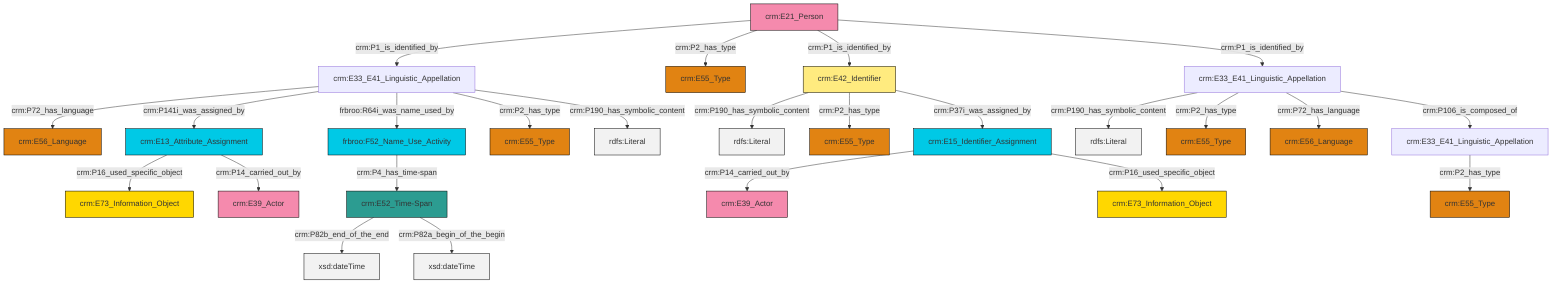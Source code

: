 graph TD
classDef Literal fill:#f2f2f2,stroke:#000000;
classDef CRM_Entity fill:#FFFFFF,stroke:#000000;
classDef Temporal_Entity fill:#00C9E6, stroke:#000000;
classDef Type fill:#E18312, stroke:#000000;
classDef Time-Span fill:#2C9C91, stroke:#000000;
classDef Appellation fill:#FFEB7F, stroke:#000000;
classDef Place fill:#008836, stroke:#000000;
classDef Persistent_Item fill:#B266B2, stroke:#000000;
classDef Conceptual_Object fill:#FFD700, stroke:#000000;
classDef Physical_Thing fill:#D2B48C, stroke:#000000;
classDef Actor fill:#f58aad, stroke:#000000;
classDef PC_Classes fill:#4ce600, stroke:#000000;
classDef Multi fill:#cccccc,stroke:#000000;

2["crm:E42_Identifier"]:::Appellation -->|crm:P190_has_symbolic_content| 3[rdfs:Literal]:::Literal
4["crm:E33_E41_Linguistic_Appellation"]:::Default -->|crm:P72_has_language| 5["crm:E56_Language"]:::Type
8["crm:E13_Attribute_Assignment"]:::Temporal_Entity -->|crm:P16_used_specific_object| 9["crm:E73_Information_Object"]:::Conceptual_Object
18["crm:E21_Person"]:::Actor -->|crm:P1_is_identified_by| 4["crm:E33_E41_Linguistic_Appellation"]:::Default
11["crm:E15_Identifier_Assignment"]:::Temporal_Entity -->|crm:P14_carried_out_by| 21["crm:E39_Actor"]:::Actor
18["crm:E21_Person"]:::Actor -->|crm:P2_has_type| 0["crm:E55_Type"]:::Type
2["crm:E42_Identifier"]:::Appellation -->|crm:P2_has_type| 6["crm:E55_Type"]:::Type
4["crm:E33_E41_Linguistic_Appellation"]:::Default -->|crm:P141i_was_assigned_by| 8["crm:E13_Attribute_Assignment"]:::Temporal_Entity
8["crm:E13_Attribute_Assignment"]:::Temporal_Entity -->|crm:P14_carried_out_by| 30["crm:E39_Actor"]:::Actor
27["crm:E33_E41_Linguistic_Appellation"]:::Default -->|crm:P190_has_symbolic_content| 32[rdfs:Literal]:::Literal
33["frbroo:F52_Name_Use_Activity"]:::Temporal_Entity -->|crm:P4_has_time-span| 34["crm:E52_Time-Span"]:::Time-Span
34["crm:E52_Time-Span"]:::Time-Span -->|crm:P82b_end_of_the_end| 35[xsd:dateTime]:::Literal
18["crm:E21_Person"]:::Actor -->|crm:P1_is_identified_by| 2["crm:E42_Identifier"]:::Appellation
4["crm:E33_E41_Linguistic_Appellation"]:::Default -->|frbroo:R64i_was_name_used_by| 33["frbroo:F52_Name_Use_Activity"]:::Temporal_Entity
11["crm:E15_Identifier_Assignment"]:::Temporal_Entity -->|crm:P16_used_specific_object| 38["crm:E73_Information_Object"]:::Conceptual_Object
18["crm:E21_Person"]:::Actor -->|crm:P1_is_identified_by| 27["crm:E33_E41_Linguistic_Appellation"]:::Default
27["crm:E33_E41_Linguistic_Appellation"]:::Default -->|crm:P2_has_type| 19["crm:E55_Type"]:::Type
27["crm:E33_E41_Linguistic_Appellation"]:::Default -->|crm:P72_has_language| 16["crm:E56_Language"]:::Type
4["crm:E33_E41_Linguistic_Appellation"]:::Default -->|crm:P2_has_type| 25["crm:E55_Type"]:::Type
13["crm:E33_E41_Linguistic_Appellation"]:::Default -->|crm:P2_has_type| 22["crm:E55_Type"]:::Type
2["crm:E42_Identifier"]:::Appellation -->|crm:P37i_was_assigned_by| 11["crm:E15_Identifier_Assignment"]:::Temporal_Entity
34["crm:E52_Time-Span"]:::Time-Span -->|crm:P82a_begin_of_the_begin| 42[xsd:dateTime]:::Literal
27["crm:E33_E41_Linguistic_Appellation"]:::Default -->|crm:P106_is_composed_of| 13["crm:E33_E41_Linguistic_Appellation"]:::Default
4["crm:E33_E41_Linguistic_Appellation"]:::Default -->|crm:P190_has_symbolic_content| 45[rdfs:Literal]:::Literal